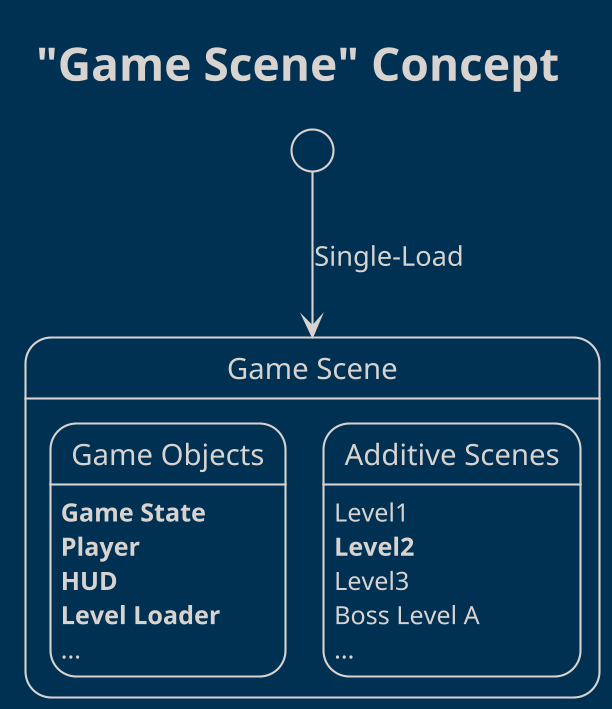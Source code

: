 ﻿@startuml
'https://plantuml.com/state-diagram

!theme blueprint
hide empty description
title "Game Scene" Concept
scale 612 width

state "Game Scene" as game {
    state "Game Objects" as objects {
    }
    state "Additive Scenes" as additive {
    }
}

[*] --> game : Single-Load
objects : **Game State**
objects : **Player**
objects : **HUD**
objects : **Level Loader**
objects : ...
additive : Level1
additive : **Level2**
additive : Level3
additive : Boss Level A
additive : ...

@enduml
